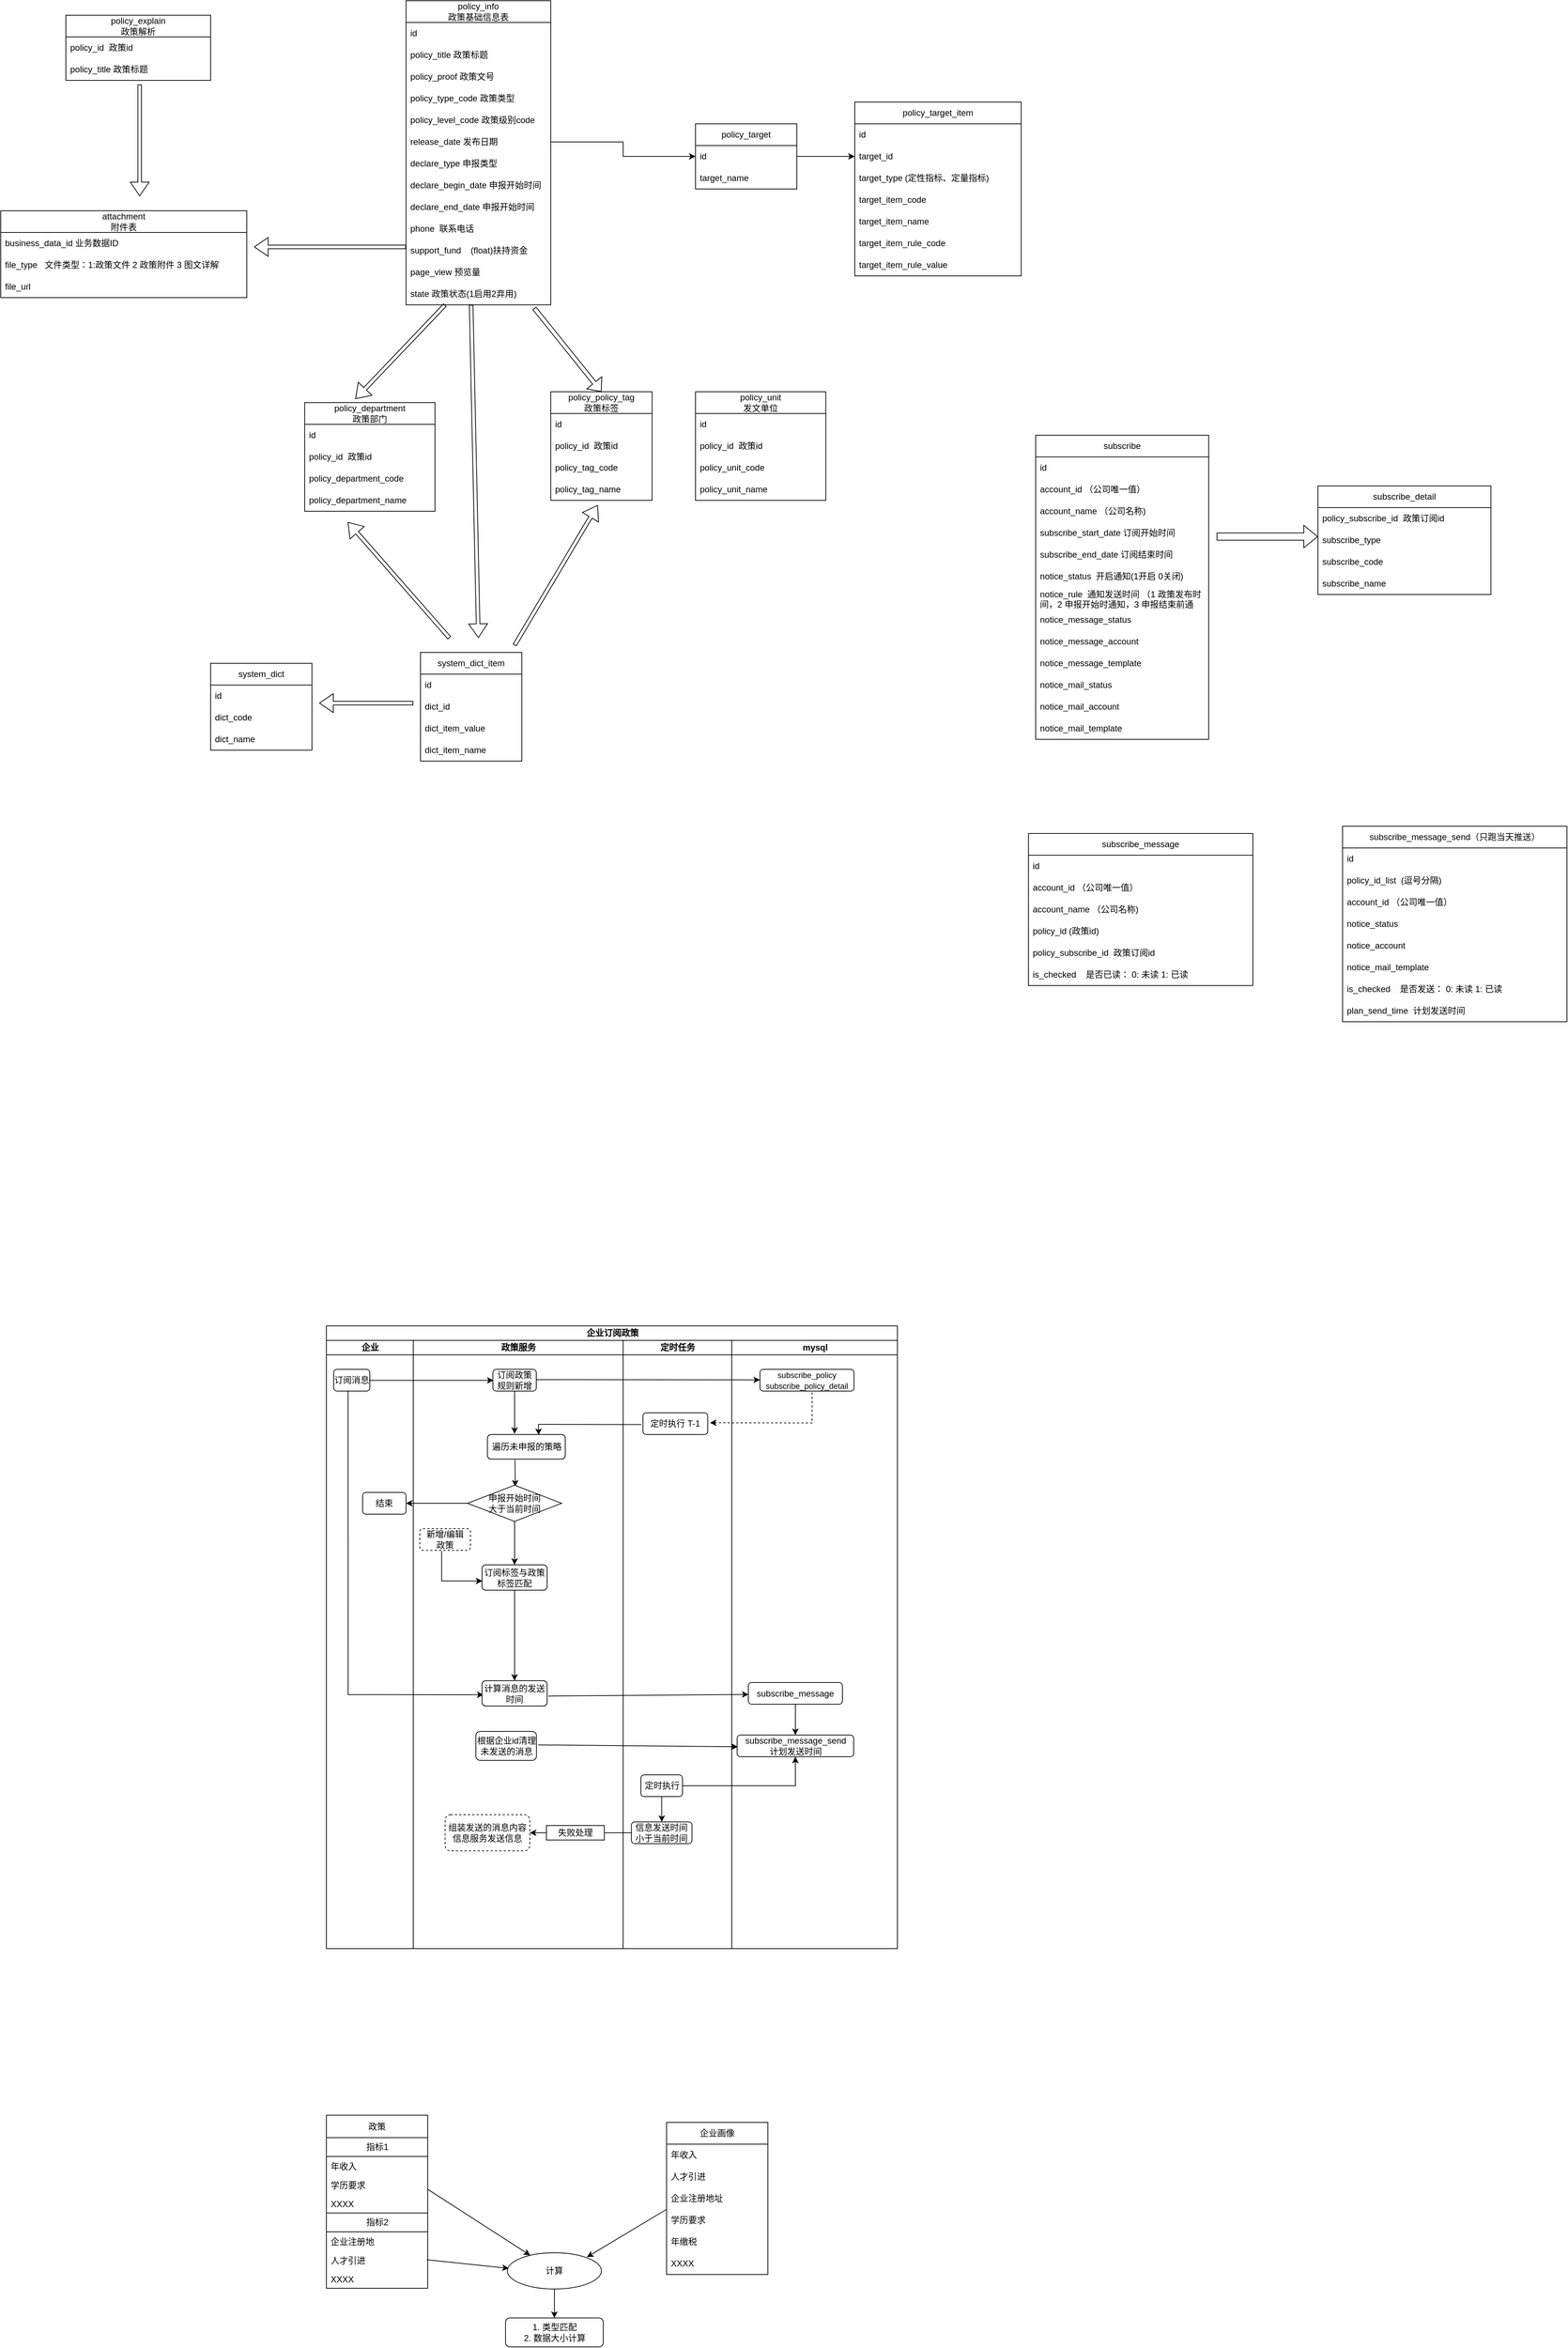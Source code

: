 <mxfile version="21.6.9" type="github">
  <diagram name="第 1 页" id="2xM9Q4XmKQ3uE5KLnZdW">
    <mxGraphModel dx="2224" dy="1910" grid="1" gridSize="10" guides="1" tooltips="1" connect="0" arrows="1" fold="1" page="1" pageScale="1" pageWidth="827" pageHeight="1169" math="0" shadow="0">
      <root>
        <mxCell id="0" />
        <mxCell id="1" parent="0" />
        <mxCell id="bisRe-8OawZfb11u8gYM-2" value="policy_info&lt;br&gt;政策基础信息表" style="swimlane;fontStyle=0;childLayout=stackLayout;horizontal=1;startSize=30;horizontalStack=0;resizeParent=1;resizeParentMax=0;resizeLast=0;collapsible=1;marginBottom=0;whiteSpace=wrap;html=1;" parent="1" vertex="1">
          <mxGeometry x="360" y="-120" width="200" height="420" as="geometry" />
        </mxCell>
        <mxCell id="bisRe-8OawZfb11u8gYM-3" value="id" style="text;strokeColor=none;fillColor=none;align=left;verticalAlign=middle;spacingLeft=4;spacingRight=4;overflow=hidden;points=[[0,0.5],[1,0.5]];portConstraint=eastwest;rotatable=0;whiteSpace=wrap;html=1;" parent="bisRe-8OawZfb11u8gYM-2" vertex="1">
          <mxGeometry y="30" width="200" height="30" as="geometry" />
        </mxCell>
        <mxCell id="bisRe-8OawZfb11u8gYM-4" value="policy_title&amp;nbsp;政策标题" style="text;strokeColor=none;fillColor=none;align=left;verticalAlign=middle;spacingLeft=4;spacingRight=4;overflow=hidden;points=[[0,0.5],[1,0.5]];portConstraint=eastwest;rotatable=0;whiteSpace=wrap;html=1;" parent="bisRe-8OawZfb11u8gYM-2" vertex="1">
          <mxGeometry y="60" width="200" height="30" as="geometry" />
        </mxCell>
        <mxCell id="bisRe-8OawZfb11u8gYM-5" value="policy_proof&amp;nbsp;政策文号" style="text;strokeColor=none;fillColor=none;align=left;verticalAlign=middle;spacingLeft=4;spacingRight=4;overflow=hidden;points=[[0,0.5],[1,0.5]];portConstraint=eastwest;rotatable=0;whiteSpace=wrap;html=1;" parent="bisRe-8OawZfb11u8gYM-2" vertex="1">
          <mxGeometry y="90" width="200" height="30" as="geometry" />
        </mxCell>
        <mxCell id="bisRe-8OawZfb11u8gYM-113" value="policy_type_code 政策类型" style="text;strokeColor=none;fillColor=none;align=left;verticalAlign=middle;spacingLeft=4;spacingRight=4;overflow=hidden;points=[[0,0.5],[1,0.5]];portConstraint=eastwest;rotatable=0;whiteSpace=wrap;html=1;" parent="bisRe-8OawZfb11u8gYM-2" vertex="1">
          <mxGeometry y="120" width="200" height="30" as="geometry" />
        </mxCell>
        <mxCell id="bisRe-8OawZfb11u8gYM-114" value="policy_level_code 政策级别code" style="text;strokeColor=none;fillColor=none;align=left;verticalAlign=middle;spacingLeft=4;spacingRight=4;overflow=hidden;points=[[0,0.5],[1,0.5]];portConstraint=eastwest;rotatable=0;whiteSpace=wrap;html=1;" parent="bisRe-8OawZfb11u8gYM-2" vertex="1">
          <mxGeometry y="150" width="200" height="30" as="geometry" />
        </mxCell>
        <mxCell id="bisRe-8OawZfb11u8gYM-95" value="release_date 发布日期" style="text;strokeColor=none;fillColor=none;align=left;verticalAlign=middle;spacingLeft=4;spacingRight=4;overflow=hidden;points=[[0,0.5],[1,0.5]];portConstraint=eastwest;rotatable=0;whiteSpace=wrap;html=1;" parent="bisRe-8OawZfb11u8gYM-2" vertex="1">
          <mxGeometry y="180" width="200" height="30" as="geometry" />
        </mxCell>
        <mxCell id="bisRe-8OawZfb11u8gYM-100" value="declare_type&amp;nbsp;申报类型" style="text;strokeColor=none;fillColor=none;align=left;verticalAlign=middle;spacingLeft=4;spacingRight=4;overflow=hidden;points=[[0,0.5],[1,0.5]];portConstraint=eastwest;rotatable=0;whiteSpace=wrap;html=1;" parent="bisRe-8OawZfb11u8gYM-2" vertex="1">
          <mxGeometry y="210" width="200" height="30" as="geometry" />
        </mxCell>
        <mxCell id="bisRe-8OawZfb11u8gYM-98" value="declare_begin_date&amp;nbsp;申报开始时间" style="text;strokeColor=none;fillColor=none;align=left;verticalAlign=middle;spacingLeft=4;spacingRight=4;overflow=hidden;points=[[0,0.5],[1,0.5]];portConstraint=eastwest;rotatable=0;whiteSpace=wrap;html=1;" parent="bisRe-8OawZfb11u8gYM-2" vertex="1">
          <mxGeometry y="240" width="200" height="30" as="geometry" />
        </mxCell>
        <mxCell id="bisRe-8OawZfb11u8gYM-97" value="declare_end_date&amp;nbsp;申报开始时间" style="text;strokeColor=none;fillColor=none;align=left;verticalAlign=middle;spacingLeft=4;spacingRight=4;overflow=hidden;points=[[0,0.5],[1,0.5]];portConstraint=eastwest;rotatable=0;whiteSpace=wrap;html=1;" parent="bisRe-8OawZfb11u8gYM-2" vertex="1">
          <mxGeometry y="270" width="200" height="30" as="geometry" />
        </mxCell>
        <mxCell id="bisRe-8OawZfb11u8gYM-99" value="phone&amp;nbsp; 联系电话" style="text;strokeColor=none;fillColor=none;align=left;verticalAlign=middle;spacingLeft=4;spacingRight=4;overflow=hidden;points=[[0,0.5],[1,0.5]];portConstraint=eastwest;rotatable=0;whiteSpace=wrap;html=1;" parent="bisRe-8OawZfb11u8gYM-2" vertex="1">
          <mxGeometry y="300" width="200" height="30" as="geometry" />
        </mxCell>
        <mxCell id="bisRe-8OawZfb11u8gYM-101" value="support_fund&amp;nbsp; &amp;nbsp; (float)扶持资金" style="text;strokeColor=none;fillColor=none;align=left;verticalAlign=middle;spacingLeft=4;spacingRight=4;overflow=hidden;points=[[0,0.5],[1,0.5]];portConstraint=eastwest;rotatable=0;whiteSpace=wrap;html=1;" parent="bisRe-8OawZfb11u8gYM-2" vertex="1">
          <mxGeometry y="330" width="200" height="30" as="geometry" />
        </mxCell>
        <mxCell id="bisRe-8OawZfb11u8gYM-102" value="page_view 预览量" style="text;strokeColor=none;fillColor=none;align=left;verticalAlign=middle;spacingLeft=4;spacingRight=4;overflow=hidden;points=[[0,0.5],[1,0.5]];portConstraint=eastwest;rotatable=0;whiteSpace=wrap;html=1;" parent="bisRe-8OawZfb11u8gYM-2" vertex="1">
          <mxGeometry y="360" width="200" height="30" as="geometry" />
        </mxCell>
        <mxCell id="bisRe-8OawZfb11u8gYM-127" value="state 政策状态(1启用2弃用)" style="text;strokeColor=none;fillColor=none;align=left;verticalAlign=middle;spacingLeft=4;spacingRight=4;overflow=hidden;points=[[0,0.5],[1,0.5]];portConstraint=eastwest;rotatable=0;whiteSpace=wrap;html=1;" parent="bisRe-8OawZfb11u8gYM-2" vertex="1">
          <mxGeometry y="390" width="200" height="30" as="geometry" />
        </mxCell>
        <mxCell id="bisRe-8OawZfb11u8gYM-6" value="attachment&lt;br&gt;附件表" style="swimlane;fontStyle=0;childLayout=stackLayout;horizontal=1;startSize=30;horizontalStack=0;resizeParent=1;resizeParentMax=0;resizeLast=0;collapsible=1;marginBottom=0;whiteSpace=wrap;html=1;" parent="1" vertex="1">
          <mxGeometry x="-200" y="170" width="340" height="120" as="geometry" />
        </mxCell>
        <mxCell id="bisRe-8OawZfb11u8gYM-7" value="business_data_id 业务数据ID" style="text;strokeColor=none;fillColor=none;align=left;verticalAlign=middle;spacingLeft=4;spacingRight=4;overflow=hidden;points=[[0,0.5],[1,0.5]];portConstraint=eastwest;rotatable=0;whiteSpace=wrap;html=1;" parent="bisRe-8OawZfb11u8gYM-6" vertex="1">
          <mxGeometry y="30" width="340" height="30" as="geometry" />
        </mxCell>
        <mxCell id="bisRe-8OawZfb11u8gYM-8" value="file_type&amp;nbsp; &amp;nbsp;文件类型：1:政策文件 2 政策附件 3 图文详解" style="text;strokeColor=none;fillColor=none;align=left;verticalAlign=middle;spacingLeft=4;spacingRight=4;overflow=hidden;points=[[0,0.5],[1,0.5]];portConstraint=eastwest;rotatable=0;whiteSpace=wrap;html=1;" parent="bisRe-8OawZfb11u8gYM-6" vertex="1">
          <mxGeometry y="60" width="340" height="30" as="geometry" />
        </mxCell>
        <mxCell id="bisRe-8OawZfb11u8gYM-9" value="file_url" style="text;strokeColor=none;fillColor=none;align=left;verticalAlign=middle;spacingLeft=4;spacingRight=4;overflow=hidden;points=[[0,0.5],[1,0.5]];portConstraint=eastwest;rotatable=0;whiteSpace=wrap;html=1;" parent="bisRe-8OawZfb11u8gYM-6" vertex="1">
          <mxGeometry y="90" width="340" height="30" as="geometry" />
        </mxCell>
        <mxCell id="bisRe-8OawZfb11u8gYM-15" value="policy_policy_tag&lt;br&gt;政策标签" style="swimlane;fontStyle=0;childLayout=stackLayout;horizontal=1;startSize=30;horizontalStack=0;resizeParent=1;resizeParentMax=0;resizeLast=0;collapsible=1;marginBottom=0;whiteSpace=wrap;html=1;" parent="1" vertex="1">
          <mxGeometry x="560" y="420" width="140" height="150" as="geometry" />
        </mxCell>
        <mxCell id="bisRe-8OawZfb11u8gYM-16" value="id" style="text;strokeColor=none;fillColor=none;align=left;verticalAlign=middle;spacingLeft=4;spacingRight=4;overflow=hidden;points=[[0,0.5],[1,0.5]];portConstraint=eastwest;rotatable=0;whiteSpace=wrap;html=1;" parent="bisRe-8OawZfb11u8gYM-15" vertex="1">
          <mxGeometry y="30" width="140" height="30" as="geometry" />
        </mxCell>
        <mxCell id="bisRe-8OawZfb11u8gYM-17" value="policy_id&amp;nbsp; 政策id" style="text;strokeColor=none;fillColor=none;align=left;verticalAlign=middle;spacingLeft=4;spacingRight=4;overflow=hidden;points=[[0,0.5],[1,0.5]];portConstraint=eastwest;rotatable=0;whiteSpace=wrap;html=1;" parent="bisRe-8OawZfb11u8gYM-15" vertex="1">
          <mxGeometry y="60" width="140" height="30" as="geometry" />
        </mxCell>
        <mxCell id="bisRe-8OawZfb11u8gYM-18" value="policy_tag_code" style="text;strokeColor=none;fillColor=none;align=left;verticalAlign=middle;spacingLeft=4;spacingRight=4;overflow=hidden;points=[[0,0.5],[1,0.5]];portConstraint=eastwest;rotatable=0;whiteSpace=wrap;html=1;" parent="bisRe-8OawZfb11u8gYM-15" vertex="1">
          <mxGeometry y="90" width="140" height="30" as="geometry" />
        </mxCell>
        <mxCell id="bisRe-8OawZfb11u8gYM-19" value="policy_tag_name" style="text;strokeColor=none;fillColor=none;align=left;verticalAlign=middle;spacingLeft=4;spacingRight=4;overflow=hidden;points=[[0,0.5],[1,0.5]];portConstraint=eastwest;rotatable=0;whiteSpace=wrap;html=1;" parent="bisRe-8OawZfb11u8gYM-15" vertex="1">
          <mxGeometry y="120" width="140" height="30" as="geometry" />
        </mxCell>
        <mxCell id="bisRe-8OawZfb11u8gYM-25" value="policy_department&lt;br&gt;政策部门" style="swimlane;fontStyle=0;childLayout=stackLayout;horizontal=1;startSize=30;horizontalStack=0;resizeParent=1;resizeParentMax=0;resizeLast=0;collapsible=1;marginBottom=0;whiteSpace=wrap;html=1;" parent="1" vertex="1">
          <mxGeometry x="220" y="435" width="180" height="150" as="geometry" />
        </mxCell>
        <mxCell id="bisRe-8OawZfb11u8gYM-26" value="id" style="text;strokeColor=none;fillColor=none;align=left;verticalAlign=middle;spacingLeft=4;spacingRight=4;overflow=hidden;points=[[0,0.5],[1,0.5]];portConstraint=eastwest;rotatable=0;whiteSpace=wrap;html=1;" parent="bisRe-8OawZfb11u8gYM-25" vertex="1">
          <mxGeometry y="30" width="180" height="30" as="geometry" />
        </mxCell>
        <mxCell id="bisRe-8OawZfb11u8gYM-27" value="policy_id&amp;nbsp; 政策id" style="text;strokeColor=none;fillColor=none;align=left;verticalAlign=middle;spacingLeft=4;spacingRight=4;overflow=hidden;points=[[0,0.5],[1,0.5]];portConstraint=eastwest;rotatable=0;whiteSpace=wrap;html=1;" parent="bisRe-8OawZfb11u8gYM-25" vertex="1">
          <mxGeometry y="60" width="180" height="30" as="geometry" />
        </mxCell>
        <mxCell id="bisRe-8OawZfb11u8gYM-28" value="policy_department_code" style="text;strokeColor=none;fillColor=none;align=left;verticalAlign=middle;spacingLeft=4;spacingRight=4;overflow=hidden;points=[[0,0.5],[1,0.5]];portConstraint=eastwest;rotatable=0;whiteSpace=wrap;html=1;" parent="bisRe-8OawZfb11u8gYM-25" vertex="1">
          <mxGeometry y="90" width="180" height="30" as="geometry" />
        </mxCell>
        <mxCell id="bisRe-8OawZfb11u8gYM-29" value="policy_department_name" style="text;strokeColor=none;fillColor=none;align=left;verticalAlign=middle;spacingLeft=4;spacingRight=4;overflow=hidden;points=[[0,0.5],[1,0.5]];portConstraint=eastwest;rotatable=0;whiteSpace=wrap;html=1;" parent="bisRe-8OawZfb11u8gYM-25" vertex="1">
          <mxGeometry y="120" width="180" height="30" as="geometry" />
        </mxCell>
        <mxCell id="bisRe-8OawZfb11u8gYM-36" value="system_dict" style="swimlane;fontStyle=0;childLayout=stackLayout;horizontal=1;startSize=30;horizontalStack=0;resizeParent=1;resizeParentMax=0;resizeLast=0;collapsible=1;marginBottom=0;whiteSpace=wrap;html=1;" parent="1" vertex="1">
          <mxGeometry x="90" y="795" width="140" height="120" as="geometry" />
        </mxCell>
        <mxCell id="bisRe-8OawZfb11u8gYM-37" value="id" style="text;strokeColor=none;fillColor=none;align=left;verticalAlign=middle;spacingLeft=4;spacingRight=4;overflow=hidden;points=[[0,0.5],[1,0.5]];portConstraint=eastwest;rotatable=0;whiteSpace=wrap;html=1;" parent="bisRe-8OawZfb11u8gYM-36" vertex="1">
          <mxGeometry y="30" width="140" height="30" as="geometry" />
        </mxCell>
        <mxCell id="bisRe-8OawZfb11u8gYM-38" value="dict_code" style="text;strokeColor=none;fillColor=none;align=left;verticalAlign=middle;spacingLeft=4;spacingRight=4;overflow=hidden;points=[[0,0.5],[1,0.5]];portConstraint=eastwest;rotatable=0;whiteSpace=wrap;html=1;" parent="bisRe-8OawZfb11u8gYM-36" vertex="1">
          <mxGeometry y="60" width="140" height="30" as="geometry" />
        </mxCell>
        <mxCell id="bisRe-8OawZfb11u8gYM-39" value="dict_name" style="text;strokeColor=none;fillColor=none;align=left;verticalAlign=middle;spacingLeft=4;spacingRight=4;overflow=hidden;points=[[0,0.5],[1,0.5]];portConstraint=eastwest;rotatable=0;whiteSpace=wrap;html=1;" parent="bisRe-8OawZfb11u8gYM-36" vertex="1">
          <mxGeometry y="90" width="140" height="30" as="geometry" />
        </mxCell>
        <mxCell id="bisRe-8OawZfb11u8gYM-40" value="system_dict_item" style="swimlane;fontStyle=0;childLayout=stackLayout;horizontal=1;startSize=30;horizontalStack=0;resizeParent=1;resizeParentMax=0;resizeLast=0;collapsible=1;marginBottom=0;whiteSpace=wrap;html=1;" parent="1" vertex="1">
          <mxGeometry x="380" y="780" width="140" height="150" as="geometry" />
        </mxCell>
        <mxCell id="bisRe-8OawZfb11u8gYM-41" value="id" style="text;strokeColor=none;fillColor=none;align=left;verticalAlign=middle;spacingLeft=4;spacingRight=4;overflow=hidden;points=[[0,0.5],[1,0.5]];portConstraint=eastwest;rotatable=0;whiteSpace=wrap;html=1;" parent="bisRe-8OawZfb11u8gYM-40" vertex="1">
          <mxGeometry y="30" width="140" height="30" as="geometry" />
        </mxCell>
        <mxCell id="bisRe-8OawZfb11u8gYM-42" value="dict_id" style="text;strokeColor=none;fillColor=none;align=left;verticalAlign=middle;spacingLeft=4;spacingRight=4;overflow=hidden;points=[[0,0.5],[1,0.5]];portConstraint=eastwest;rotatable=0;whiteSpace=wrap;html=1;" parent="bisRe-8OawZfb11u8gYM-40" vertex="1">
          <mxGeometry y="60" width="140" height="30" as="geometry" />
        </mxCell>
        <mxCell id="bisRe-8OawZfb11u8gYM-43" value="dict_item_value" style="text;strokeColor=none;fillColor=none;align=left;verticalAlign=middle;spacingLeft=4;spacingRight=4;overflow=hidden;points=[[0,0.5],[1,0.5]];portConstraint=eastwest;rotatable=0;whiteSpace=wrap;html=1;" parent="bisRe-8OawZfb11u8gYM-40" vertex="1">
          <mxGeometry y="90" width="140" height="30" as="geometry" />
        </mxCell>
        <mxCell id="bisRe-8OawZfb11u8gYM-44" value="dict_item_name" style="text;strokeColor=none;fillColor=none;align=left;verticalAlign=middle;spacingLeft=4;spacingRight=4;overflow=hidden;points=[[0,0.5],[1,0.5]];portConstraint=eastwest;rotatable=0;whiteSpace=wrap;html=1;" parent="bisRe-8OawZfb11u8gYM-40" vertex="1">
          <mxGeometry y="120" width="140" height="30" as="geometry" />
        </mxCell>
        <mxCell id="bisRe-8OawZfb11u8gYM-61" value="" style="shape=flexArrow;endArrow=classic;html=1;rounded=0;width=5;" parent="1" edge="1">
          <mxGeometry width="50" height="50" relative="1" as="geometry">
            <mxPoint x="414" y="300" as="sourcePoint" />
            <mxPoint x="290" y="430" as="targetPoint" />
          </mxGeometry>
        </mxCell>
        <mxCell id="bisRe-8OawZfb11u8gYM-64" value="" style="shape=flexArrow;endArrow=classic;html=1;rounded=0;width=5.714;exitX=0.886;exitY=1.153;exitDx=0;exitDy=0;exitPerimeter=0;entryX=0.5;entryY=0;entryDx=0;entryDy=0;endSize=4.757;" parent="1" source="bisRe-8OawZfb11u8gYM-127" target="bisRe-8OawZfb11u8gYM-15" edge="1">
          <mxGeometry width="50" height="50" relative="1" as="geometry">
            <mxPoint x="530" y="280" as="sourcePoint" />
            <mxPoint x="860" y="430" as="targetPoint" />
          </mxGeometry>
        </mxCell>
        <mxCell id="bisRe-8OawZfb11u8gYM-65" value="" style="shape=flexArrow;endArrow=classic;html=1;rounded=0;width=5;entryX=0.463;entryY=1.218;entryDx=0;entryDy=0;entryPerimeter=0;" parent="1" target="bisRe-8OawZfb11u8gYM-19" edge="1">
          <mxGeometry width="50" height="50" relative="1" as="geometry">
            <mxPoint x="510" y="770" as="sourcePoint" />
            <mxPoint x="840" y="590" as="targetPoint" />
          </mxGeometry>
        </mxCell>
        <mxCell id="bisRe-8OawZfb11u8gYM-68" value="" style="shape=flexArrow;endArrow=classic;html=1;rounded=0;width=5;" parent="1" edge="1">
          <mxGeometry width="50" height="50" relative="1" as="geometry">
            <mxPoint x="420" y="760" as="sourcePoint" />
            <mxPoint x="279.5" y="600" as="targetPoint" />
          </mxGeometry>
        </mxCell>
        <mxCell id="bisRe-8OawZfb11u8gYM-74" value="policy_target" style="swimlane;fontStyle=0;childLayout=stackLayout;horizontal=1;startSize=30;horizontalStack=0;resizeParent=1;resizeParentMax=0;resizeLast=0;collapsible=1;marginBottom=0;whiteSpace=wrap;html=1;" parent="1" vertex="1">
          <mxGeometry x="760" y="50" width="140" height="90" as="geometry" />
        </mxCell>
        <mxCell id="bisRe-8OawZfb11u8gYM-75" value="id" style="text;strokeColor=none;fillColor=none;align=left;verticalAlign=middle;spacingLeft=4;spacingRight=4;overflow=hidden;points=[[0,0.5],[1,0.5]];portConstraint=eastwest;rotatable=0;whiteSpace=wrap;html=1;" parent="bisRe-8OawZfb11u8gYM-74" vertex="1">
          <mxGeometry y="30" width="140" height="30" as="geometry" />
        </mxCell>
        <mxCell id="bisRe-8OawZfb11u8gYM-76" value="target_name" style="text;strokeColor=none;fillColor=none;align=left;verticalAlign=middle;spacingLeft=4;spacingRight=4;overflow=hidden;points=[[0,0.5],[1,0.5]];portConstraint=eastwest;rotatable=0;whiteSpace=wrap;html=1;" parent="bisRe-8OawZfb11u8gYM-74" vertex="1">
          <mxGeometry y="60" width="140" height="30" as="geometry" />
        </mxCell>
        <mxCell id="bisRe-8OawZfb11u8gYM-78" value="policy_target_item" style="swimlane;fontStyle=0;childLayout=stackLayout;horizontal=1;startSize=30;horizontalStack=0;resizeParent=1;resizeParentMax=0;resizeLast=0;collapsible=1;marginBottom=0;whiteSpace=wrap;html=1;" parent="1" vertex="1">
          <mxGeometry x="980" y="20" width="230" height="240" as="geometry" />
        </mxCell>
        <mxCell id="bisRe-8OawZfb11u8gYM-79" value="id" style="text;strokeColor=none;fillColor=none;align=left;verticalAlign=middle;spacingLeft=4;spacingRight=4;overflow=hidden;points=[[0,0.5],[1,0.5]];portConstraint=eastwest;rotatable=0;whiteSpace=wrap;html=1;" parent="bisRe-8OawZfb11u8gYM-78" vertex="1">
          <mxGeometry y="30" width="230" height="30" as="geometry" />
        </mxCell>
        <mxCell id="bisRe-8OawZfb11u8gYM-80" value="target_id" style="text;strokeColor=none;fillColor=none;align=left;verticalAlign=middle;spacingLeft=4;spacingRight=4;overflow=hidden;points=[[0,0.5],[1,0.5]];portConstraint=eastwest;rotatable=0;whiteSpace=wrap;html=1;" parent="bisRe-8OawZfb11u8gYM-78" vertex="1">
          <mxGeometry y="60" width="230" height="30" as="geometry" />
        </mxCell>
        <mxCell id="bisRe-8OawZfb11u8gYM-86" value="target_type (定性指标、定量指标)" style="text;strokeColor=none;fillColor=none;align=left;verticalAlign=middle;spacingLeft=4;spacingRight=4;overflow=hidden;points=[[0,0.5],[1,0.5]];portConstraint=eastwest;rotatable=0;whiteSpace=wrap;html=1;" parent="bisRe-8OawZfb11u8gYM-78" vertex="1">
          <mxGeometry y="90" width="230" height="30" as="geometry" />
        </mxCell>
        <mxCell id="bisRe-8OawZfb11u8gYM-81" value="target_item_code" style="text;strokeColor=none;fillColor=none;align=left;verticalAlign=middle;spacingLeft=4;spacingRight=4;overflow=hidden;points=[[0,0.5],[1,0.5]];portConstraint=eastwest;rotatable=0;whiteSpace=wrap;html=1;" parent="bisRe-8OawZfb11u8gYM-78" vertex="1">
          <mxGeometry y="120" width="230" height="30" as="geometry" />
        </mxCell>
        <mxCell id="bisRe-8OawZfb11u8gYM-84" value="target_item_name" style="text;strokeColor=none;fillColor=none;align=left;verticalAlign=middle;spacingLeft=4;spacingRight=4;overflow=hidden;points=[[0,0.5],[1,0.5]];portConstraint=eastwest;rotatable=0;whiteSpace=wrap;html=1;" parent="bisRe-8OawZfb11u8gYM-78" vertex="1">
          <mxGeometry y="150" width="230" height="30" as="geometry" />
        </mxCell>
        <mxCell id="bisRe-8OawZfb11u8gYM-85" value="target_item_rule_code" style="text;strokeColor=none;fillColor=none;align=left;verticalAlign=middle;spacingLeft=4;spacingRight=4;overflow=hidden;points=[[0,0.5],[1,0.5]];portConstraint=eastwest;rotatable=0;whiteSpace=wrap;html=1;" parent="bisRe-8OawZfb11u8gYM-78" vertex="1">
          <mxGeometry y="180" width="230" height="30" as="geometry" />
        </mxCell>
        <mxCell id="bisRe-8OawZfb11u8gYM-87" value="target_item_rule_value" style="text;strokeColor=none;fillColor=none;align=left;verticalAlign=middle;spacingLeft=4;spacingRight=4;overflow=hidden;points=[[0,0.5],[1,0.5]];portConstraint=eastwest;rotatable=0;whiteSpace=wrap;html=1;" parent="bisRe-8OawZfb11u8gYM-78" vertex="1">
          <mxGeometry y="210" width="230" height="30" as="geometry" />
        </mxCell>
        <mxCell id="bisRe-8OawZfb11u8gYM-83" value="" style="shape=flexArrow;endArrow=classic;html=1;rounded=0;width=5;" parent="1" edge="1">
          <mxGeometry width="50" height="50" relative="1" as="geometry">
            <mxPoint x="360" y="220" as="sourcePoint" />
            <mxPoint x="150" y="220" as="targetPoint" />
          </mxGeometry>
        </mxCell>
        <mxCell id="bisRe-8OawZfb11u8gYM-88" value="subscribe" style="swimlane;fontStyle=0;childLayout=stackLayout;horizontal=1;startSize=30;horizontalStack=0;resizeParent=1;resizeParentMax=0;resizeLast=0;collapsible=1;marginBottom=0;whiteSpace=wrap;html=1;" parent="1" vertex="1">
          <mxGeometry x="1230" y="480" width="239" height="420" as="geometry" />
        </mxCell>
        <mxCell id="_FJIvnEvY_UykfFv3QYx-8" value="id" style="text;strokeColor=none;fillColor=none;align=left;verticalAlign=middle;spacingLeft=4;spacingRight=4;overflow=hidden;points=[[0,0.5],[1,0.5]];portConstraint=eastwest;rotatable=0;whiteSpace=wrap;html=1;" parent="bisRe-8OawZfb11u8gYM-88" vertex="1">
          <mxGeometry y="30" width="239" height="30" as="geometry" />
        </mxCell>
        <mxCell id="bisRe-8OawZfb11u8gYM-89" value="account_id （公司唯一值）" style="text;strokeColor=none;fillColor=none;align=left;verticalAlign=middle;spacingLeft=4;spacingRight=4;overflow=hidden;points=[[0,0.5],[1,0.5]];portConstraint=eastwest;rotatable=0;whiteSpace=wrap;html=1;" parent="bisRe-8OawZfb11u8gYM-88" vertex="1">
          <mxGeometry y="60" width="239" height="30" as="geometry" />
        </mxCell>
        <mxCell id="_FJIvnEvY_UykfFv3QYx-19" value="account_name （公司名称)" style="text;strokeColor=none;fillColor=none;align=left;verticalAlign=middle;spacingLeft=4;spacingRight=4;overflow=hidden;points=[[0,0.5],[1,0.5]];portConstraint=eastwest;rotatable=0;whiteSpace=wrap;html=1;" parent="bisRe-8OawZfb11u8gYM-88" vertex="1">
          <mxGeometry y="90" width="239" height="30" as="geometry" />
        </mxCell>
        <mxCell id="bisRe-8OawZfb11u8gYM-94" value="subscribe_start_date 订阅开始时间" style="text;strokeColor=none;fillColor=none;align=left;verticalAlign=middle;spacingLeft=4;spacingRight=4;overflow=hidden;points=[[0,0.5],[1,0.5]];portConstraint=eastwest;rotatable=0;whiteSpace=wrap;html=1;" parent="bisRe-8OawZfb11u8gYM-88" vertex="1">
          <mxGeometry y="120" width="239" height="30" as="geometry" />
        </mxCell>
        <mxCell id="bisRe-8OawZfb11u8gYM-93" value="subscribe_end_date 订阅结束时间" style="text;strokeColor=none;fillColor=none;align=left;verticalAlign=middle;spacingLeft=4;spacingRight=4;overflow=hidden;points=[[0,0.5],[1,0.5]];portConstraint=eastwest;rotatable=0;whiteSpace=wrap;html=1;" parent="bisRe-8OawZfb11u8gYM-88" vertex="1">
          <mxGeometry y="150" width="239" height="30" as="geometry" />
        </mxCell>
        <mxCell id="_FJIvnEvY_UykfFv3QYx-12" value="notice_status&amp;nbsp; 开启通知(1开启 0关闭)" style="text;strokeColor=none;fillColor=none;align=left;verticalAlign=middle;spacingLeft=4;spacingRight=4;overflow=hidden;points=[[0,0.5],[1,0.5]];portConstraint=eastwest;rotatable=0;whiteSpace=wrap;html=1;" parent="bisRe-8OawZfb11u8gYM-88" vertex="1">
          <mxGeometry y="180" width="239" height="30" as="geometry" />
        </mxCell>
        <mxCell id="_FJIvnEvY_UykfFv3QYx-11" value="notice_rule&amp;nbsp; 通知发送时间 （1 政策发布时间，2 申报开始时通知，3 申报结束前通知）" style="text;strokeColor=none;fillColor=none;align=left;verticalAlign=middle;spacingLeft=4;spacingRight=4;overflow=hidden;points=[[0,0.5],[1,0.5]];portConstraint=eastwest;rotatable=0;whiteSpace=wrap;html=1;" parent="bisRe-8OawZfb11u8gYM-88" vertex="1">
          <mxGeometry y="210" width="239" height="30" as="geometry" />
        </mxCell>
        <mxCell id="_FJIvnEvY_UykfFv3QYx-10" value="notice_message_status" style="text;strokeColor=none;fillColor=none;align=left;verticalAlign=middle;spacingLeft=4;spacingRight=4;overflow=hidden;points=[[0,0.5],[1,0.5]];portConstraint=eastwest;rotatable=0;whiteSpace=wrap;html=1;" parent="bisRe-8OawZfb11u8gYM-88" vertex="1">
          <mxGeometry y="240" width="239" height="30" as="geometry" />
        </mxCell>
        <mxCell id="_FJIvnEvY_UykfFv3QYx-13" value="notice_message_account" style="text;strokeColor=none;fillColor=none;align=left;verticalAlign=middle;spacingLeft=4;spacingRight=4;overflow=hidden;points=[[0,0.5],[1,0.5]];portConstraint=eastwest;rotatable=0;whiteSpace=wrap;html=1;" parent="bisRe-8OawZfb11u8gYM-88" vertex="1">
          <mxGeometry y="270" width="239" height="30" as="geometry" />
        </mxCell>
        <mxCell id="_FJIvnEvY_UykfFv3QYx-16" value="notice_message_template" style="text;strokeColor=none;fillColor=none;align=left;verticalAlign=middle;spacingLeft=4;spacingRight=4;overflow=hidden;points=[[0,0.5],[1,0.5]];portConstraint=eastwest;rotatable=0;whiteSpace=wrap;html=1;" parent="bisRe-8OawZfb11u8gYM-88" vertex="1">
          <mxGeometry y="300" width="239" height="30" as="geometry" />
        </mxCell>
        <mxCell id="_FJIvnEvY_UykfFv3QYx-15" value="notice_mail_status" style="text;strokeColor=none;fillColor=none;align=left;verticalAlign=middle;spacingLeft=4;spacingRight=4;overflow=hidden;points=[[0,0.5],[1,0.5]];portConstraint=eastwest;rotatable=0;whiteSpace=wrap;html=1;" parent="bisRe-8OawZfb11u8gYM-88" vertex="1">
          <mxGeometry y="330" width="239" height="30" as="geometry" />
        </mxCell>
        <mxCell id="_FJIvnEvY_UykfFv3QYx-14" value="notice_mail_account" style="text;strokeColor=none;fillColor=none;align=left;verticalAlign=middle;spacingLeft=4;spacingRight=4;overflow=hidden;points=[[0,0.5],[1,0.5]];portConstraint=eastwest;rotatable=0;whiteSpace=wrap;html=1;" parent="bisRe-8OawZfb11u8gYM-88" vertex="1">
          <mxGeometry y="360" width="239" height="30" as="geometry" />
        </mxCell>
        <mxCell id="_FJIvnEvY_UykfFv3QYx-17" value="notice_mail_template" style="text;strokeColor=none;fillColor=none;align=left;verticalAlign=middle;spacingLeft=4;spacingRight=4;overflow=hidden;points=[[0,0.5],[1,0.5]];portConstraint=eastwest;rotatable=0;whiteSpace=wrap;html=1;" parent="bisRe-8OawZfb11u8gYM-88" vertex="1">
          <mxGeometry y="390" width="239" height="30" as="geometry" />
        </mxCell>
        <mxCell id="bisRe-8OawZfb11u8gYM-103" style="edgeStyle=orthogonalEdgeStyle;rounded=0;orthogonalLoop=1;jettySize=auto;html=1;exitX=1;exitY=0.5;exitDx=0;exitDy=0;" parent="1" source="bisRe-8OawZfb11u8gYM-95" target="bisRe-8OawZfb11u8gYM-75" edge="1">
          <mxGeometry relative="1" as="geometry" />
        </mxCell>
        <mxCell id="bisRe-8OawZfb11u8gYM-104" style="edgeStyle=orthogonalEdgeStyle;rounded=0;orthogonalLoop=1;jettySize=auto;html=1;exitX=1;exitY=0.5;exitDx=0;exitDy=0;entryX=0;entryY=0.5;entryDx=0;entryDy=0;" parent="1" source="bisRe-8OawZfb11u8gYM-75" target="bisRe-8OawZfb11u8gYM-80" edge="1">
          <mxGeometry relative="1" as="geometry" />
        </mxCell>
        <mxCell id="bisRe-8OawZfb11u8gYM-105" value="subscribe_detail" style="swimlane;fontStyle=0;childLayout=stackLayout;horizontal=1;startSize=30;horizontalStack=0;resizeParent=1;resizeParentMax=0;resizeLast=0;collapsible=1;marginBottom=0;whiteSpace=wrap;html=1;" parent="1" vertex="1">
          <mxGeometry x="1620" y="550" width="239" height="150" as="geometry" />
        </mxCell>
        <mxCell id="bisRe-8OawZfb11u8gYM-107" value="policy_subscribe_id&amp;nbsp; 政策订阅id" style="text;strokeColor=none;fillColor=none;align=left;verticalAlign=middle;spacingLeft=4;spacingRight=4;overflow=hidden;points=[[0,0.5],[1,0.5]];portConstraint=eastwest;rotatable=0;whiteSpace=wrap;html=1;" parent="bisRe-8OawZfb11u8gYM-105" vertex="1">
          <mxGeometry y="30" width="239" height="30" as="geometry" />
        </mxCell>
        <mxCell id="bisRe-8OawZfb11u8gYM-111" value="subscribe_type" style="text;strokeColor=none;fillColor=none;align=left;verticalAlign=middle;spacingLeft=4;spacingRight=4;overflow=hidden;points=[[0,0.5],[1,0.5]];portConstraint=eastwest;rotatable=0;whiteSpace=wrap;html=1;" parent="bisRe-8OawZfb11u8gYM-105" vertex="1">
          <mxGeometry y="60" width="239" height="30" as="geometry" />
        </mxCell>
        <mxCell id="bisRe-8OawZfb11u8gYM-112" value="subscribe_code" style="text;strokeColor=none;fillColor=none;align=left;verticalAlign=middle;spacingLeft=4;spacingRight=4;overflow=hidden;points=[[0,0.5],[1,0.5]];portConstraint=eastwest;rotatable=0;whiteSpace=wrap;html=1;" parent="bisRe-8OawZfb11u8gYM-105" vertex="1">
          <mxGeometry y="90" width="239" height="30" as="geometry" />
        </mxCell>
        <mxCell id="_FJIvnEvY_UykfFv3QYx-9" value="subscribe_name" style="text;strokeColor=none;fillColor=none;align=left;verticalAlign=middle;spacingLeft=4;spacingRight=4;overflow=hidden;points=[[0,0.5],[1,0.5]];portConstraint=eastwest;rotatable=0;whiteSpace=wrap;html=1;" parent="bisRe-8OawZfb11u8gYM-105" vertex="1">
          <mxGeometry y="120" width="239" height="30" as="geometry" />
        </mxCell>
        <mxCell id="bisRe-8OawZfb11u8gYM-115" value="" style="shape=flexArrow;endArrow=classic;html=1;rounded=0;width=5;" parent="1" edge="1">
          <mxGeometry width="50" height="50" relative="1" as="geometry">
            <mxPoint x="450" y="300" as="sourcePoint" />
            <mxPoint x="460" y="760" as="targetPoint" />
          </mxGeometry>
        </mxCell>
        <mxCell id="bisRe-8OawZfb11u8gYM-116" value="" style="shape=flexArrow;endArrow=classic;html=1;rounded=0;width=5;" parent="1" edge="1">
          <mxGeometry width="50" height="50" relative="1" as="geometry">
            <mxPoint x="370" y="850" as="sourcePoint" />
            <mxPoint x="240" y="850" as="targetPoint" />
          </mxGeometry>
        </mxCell>
        <mxCell id="bisRe-8OawZfb11u8gYM-117" value="policy_explain&lt;br&gt;政策解析" style="swimlane;fontStyle=0;childLayout=stackLayout;horizontal=1;startSize=30;horizontalStack=0;resizeParent=1;resizeParentMax=0;resizeLast=0;collapsible=1;marginBottom=0;whiteSpace=wrap;html=1;" parent="1" vertex="1">
          <mxGeometry x="-110" y="-100" width="200" height="90" as="geometry" />
        </mxCell>
        <mxCell id="bisRe-8OawZfb11u8gYM-118" value="policy_id&amp;nbsp; 政策id" style="text;strokeColor=none;fillColor=none;align=left;verticalAlign=middle;spacingLeft=4;spacingRight=4;overflow=hidden;points=[[0,0.5],[1,0.5]];portConstraint=eastwest;rotatable=0;whiteSpace=wrap;html=1;" parent="bisRe-8OawZfb11u8gYM-117" vertex="1">
          <mxGeometry y="30" width="200" height="30" as="geometry" />
        </mxCell>
        <mxCell id="bisRe-8OawZfb11u8gYM-119" value="policy_title&amp;nbsp;政策标题" style="text;strokeColor=none;fillColor=none;align=left;verticalAlign=middle;spacingLeft=4;spacingRight=4;overflow=hidden;points=[[0,0.5],[1,0.5]];portConstraint=eastwest;rotatable=0;whiteSpace=wrap;html=1;" parent="bisRe-8OawZfb11u8gYM-117" vertex="1">
          <mxGeometry y="60" width="200" height="30" as="geometry" />
        </mxCell>
        <mxCell id="bisRe-8OawZfb11u8gYM-121" value="" style="shape=flexArrow;endArrow=classic;html=1;rounded=0;width=5;exitX=0.51;exitY=1.187;exitDx=0;exitDy=0;exitPerimeter=0;" parent="1" source="bisRe-8OawZfb11u8gYM-119" edge="1">
          <mxGeometry width="50" height="50" relative="1" as="geometry">
            <mxPoint x="370" y="230" as="sourcePoint" />
            <mxPoint x="-8" y="150" as="targetPoint" />
          </mxGeometry>
        </mxCell>
        <mxCell id="bisRe-8OawZfb11u8gYM-122" value="policy_unit&lt;br&gt;发文单位" style="swimlane;fontStyle=0;childLayout=stackLayout;horizontal=1;startSize=30;horizontalStack=0;resizeParent=1;resizeParentMax=0;resizeLast=0;collapsible=1;marginBottom=0;whiteSpace=wrap;html=1;" parent="1" vertex="1">
          <mxGeometry x="760" y="420" width="180" height="150" as="geometry" />
        </mxCell>
        <mxCell id="bisRe-8OawZfb11u8gYM-123" value="id" style="text;strokeColor=none;fillColor=none;align=left;verticalAlign=middle;spacingLeft=4;spacingRight=4;overflow=hidden;points=[[0,0.5],[1,0.5]];portConstraint=eastwest;rotatable=0;whiteSpace=wrap;html=1;" parent="bisRe-8OawZfb11u8gYM-122" vertex="1">
          <mxGeometry y="30" width="180" height="30" as="geometry" />
        </mxCell>
        <mxCell id="bisRe-8OawZfb11u8gYM-124" value="policy_id&amp;nbsp; 政策id" style="text;strokeColor=none;fillColor=none;align=left;verticalAlign=middle;spacingLeft=4;spacingRight=4;overflow=hidden;points=[[0,0.5],[1,0.5]];portConstraint=eastwest;rotatable=0;whiteSpace=wrap;html=1;" parent="bisRe-8OawZfb11u8gYM-122" vertex="1">
          <mxGeometry y="60" width="180" height="30" as="geometry" />
        </mxCell>
        <mxCell id="bisRe-8OawZfb11u8gYM-125" value="policy_unit_code" style="text;strokeColor=none;fillColor=none;align=left;verticalAlign=middle;spacingLeft=4;spacingRight=4;overflow=hidden;points=[[0,0.5],[1,0.5]];portConstraint=eastwest;rotatable=0;whiteSpace=wrap;html=1;" parent="bisRe-8OawZfb11u8gYM-122" vertex="1">
          <mxGeometry y="90" width="180" height="30" as="geometry" />
        </mxCell>
        <mxCell id="bisRe-8OawZfb11u8gYM-126" value="policy_unit_name" style="text;strokeColor=none;fillColor=none;align=left;verticalAlign=middle;spacingLeft=4;spacingRight=4;overflow=hidden;points=[[0,0.5],[1,0.5]];portConstraint=eastwest;rotatable=0;whiteSpace=wrap;html=1;" parent="bisRe-8OawZfb11u8gYM-122" vertex="1">
          <mxGeometry y="120" width="180" height="30" as="geometry" />
        </mxCell>
        <mxCell id="_FJIvnEvY_UykfFv3QYx-1" value="subscribe_message" style="swimlane;fontStyle=0;childLayout=stackLayout;horizontal=1;startSize=30;horizontalStack=0;resizeParent=1;resizeParentMax=0;resizeLast=0;collapsible=1;marginBottom=0;whiteSpace=wrap;html=1;" parent="1" vertex="1">
          <mxGeometry x="1220" y="1030" width="310" height="210" as="geometry" />
        </mxCell>
        <mxCell id="_FJIvnEvY_UykfFv3QYx-20" value="id" style="text;strokeColor=none;fillColor=none;align=left;verticalAlign=middle;spacingLeft=4;spacingRight=4;overflow=hidden;points=[[0,0.5],[1,0.5]];portConstraint=eastwest;rotatable=0;whiteSpace=wrap;html=1;" parent="_FJIvnEvY_UykfFv3QYx-1" vertex="1">
          <mxGeometry y="30" width="310" height="30" as="geometry" />
        </mxCell>
        <mxCell id="_FJIvnEvY_UykfFv3QYx-2" value="account_id （公司唯一值）" style="text;strokeColor=none;fillColor=none;align=left;verticalAlign=middle;spacingLeft=4;spacingRight=4;overflow=hidden;points=[[0,0.5],[1,0.5]];portConstraint=eastwest;rotatable=0;whiteSpace=wrap;html=1;" parent="_FJIvnEvY_UykfFv3QYx-1" vertex="1">
          <mxGeometry y="60" width="310" height="30" as="geometry" />
        </mxCell>
        <mxCell id="_FJIvnEvY_UykfFv3QYx-3" value="account_name （公司名称)" style="text;strokeColor=none;fillColor=none;align=left;verticalAlign=middle;spacingLeft=4;spacingRight=4;overflow=hidden;points=[[0,0.5],[1,0.5]];portConstraint=eastwest;rotatable=0;whiteSpace=wrap;html=1;" parent="_FJIvnEvY_UykfFv3QYx-1" vertex="1">
          <mxGeometry y="90" width="310" height="30" as="geometry" />
        </mxCell>
        <mxCell id="_FJIvnEvY_UykfFv3QYx-29" value="policy_id (政策id)" style="text;strokeColor=none;fillColor=none;align=left;verticalAlign=middle;spacingLeft=4;spacingRight=4;overflow=hidden;points=[[0,0.5],[1,0.5]];portConstraint=eastwest;rotatable=0;whiteSpace=wrap;html=1;" parent="_FJIvnEvY_UykfFv3QYx-1" vertex="1">
          <mxGeometry y="120" width="310" height="30" as="geometry" />
        </mxCell>
        <mxCell id="_FJIvnEvY_UykfFv3QYx-6" value="policy_subscribe_id&amp;nbsp; 政策订阅id" style="text;strokeColor=none;fillColor=none;align=left;verticalAlign=middle;spacingLeft=4;spacingRight=4;overflow=hidden;points=[[0,0.5],[1,0.5]];portConstraint=eastwest;rotatable=0;whiteSpace=wrap;html=1;" parent="_FJIvnEvY_UykfFv3QYx-1" vertex="1">
          <mxGeometry y="150" width="310" height="30" as="geometry" />
        </mxCell>
        <mxCell id="_FJIvnEvY_UykfFv3QYx-36" value="is_checked&amp;nbsp; &amp;nbsp;&amp;nbsp;是否已读： 0: 未读 1: 已读" style="text;strokeColor=none;fillColor=none;align=left;verticalAlign=middle;spacingLeft=4;spacingRight=4;overflow=hidden;points=[[0,0.5],[1,0.5]];portConstraint=eastwest;rotatable=0;whiteSpace=wrap;html=1;" parent="_FJIvnEvY_UykfFv3QYx-1" vertex="1">
          <mxGeometry y="180" width="310" height="30" as="geometry" />
        </mxCell>
        <mxCell id="_FJIvnEvY_UykfFv3QYx-18" value="" style="shape=flexArrow;endArrow=classic;html=1;rounded=0;" parent="1" edge="1">
          <mxGeometry width="50" height="50" relative="1" as="geometry">
            <mxPoint x="1480" y="620" as="sourcePoint" />
            <mxPoint x="1620" y="620" as="targetPoint" />
          </mxGeometry>
        </mxCell>
        <mxCell id="_FJIvnEvY_UykfFv3QYx-30" value="subscribe_message_send（只跑当天推送）" style="swimlane;fontStyle=0;childLayout=stackLayout;horizontal=1;startSize=30;horizontalStack=0;resizeParent=1;resizeParentMax=0;resizeLast=0;collapsible=1;marginBottom=0;whiteSpace=wrap;html=1;" parent="1" vertex="1">
          <mxGeometry x="1654" y="1020" width="310" height="270" as="geometry" />
        </mxCell>
        <mxCell id="_FJIvnEvY_UykfFv3QYx-31" value="id" style="text;strokeColor=none;fillColor=none;align=left;verticalAlign=middle;spacingLeft=4;spacingRight=4;overflow=hidden;points=[[0,0.5],[1,0.5]];portConstraint=eastwest;rotatable=0;whiteSpace=wrap;html=1;" parent="_FJIvnEvY_UykfFv3QYx-30" vertex="1">
          <mxGeometry y="30" width="310" height="30" as="geometry" />
        </mxCell>
        <mxCell id="UyHdMAJt9d4iDrEaoFpb-38" value="policy_id_list&amp;nbsp; (逗号分隔)" style="text;strokeColor=none;fillColor=none;align=left;verticalAlign=middle;spacingLeft=4;spacingRight=4;overflow=hidden;points=[[0,0.5],[1,0.5]];portConstraint=eastwest;rotatable=0;whiteSpace=wrap;html=1;" parent="_FJIvnEvY_UykfFv3QYx-30" vertex="1">
          <mxGeometry y="60" width="310" height="30" as="geometry" />
        </mxCell>
        <mxCell id="UyHdMAJt9d4iDrEaoFpb-39" value="account_id （公司唯一值）" style="text;strokeColor=none;fillColor=none;align=left;verticalAlign=middle;spacingLeft=4;spacingRight=4;overflow=hidden;points=[[0,0.5],[1,0.5]];portConstraint=eastwest;rotatable=0;whiteSpace=wrap;html=1;" parent="_FJIvnEvY_UykfFv3QYx-30" vertex="1">
          <mxGeometry y="90" width="310" height="30" as="geometry" />
        </mxCell>
        <mxCell id="_FJIvnEvY_UykfFv3QYx-35" value="notice_status" style="text;strokeColor=none;fillColor=none;align=left;verticalAlign=middle;spacingLeft=4;spacingRight=4;overflow=hidden;points=[[0,0.5],[1,0.5]];portConstraint=eastwest;rotatable=0;whiteSpace=wrap;html=1;" parent="_FJIvnEvY_UykfFv3QYx-30" vertex="1">
          <mxGeometry y="120" width="310" height="30" as="geometry" />
        </mxCell>
        <mxCell id="_FJIvnEvY_UykfFv3QYx-34" value="notice_account" style="text;strokeColor=none;fillColor=none;align=left;verticalAlign=middle;spacingLeft=4;spacingRight=4;overflow=hidden;points=[[0,0.5],[1,0.5]];portConstraint=eastwest;rotatable=0;whiteSpace=wrap;html=1;" parent="_FJIvnEvY_UykfFv3QYx-30" vertex="1">
          <mxGeometry y="150" width="310" height="30" as="geometry" />
        </mxCell>
        <mxCell id="_FJIvnEvY_UykfFv3QYx-37" value="notice_mail_template" style="text;strokeColor=none;fillColor=none;align=left;verticalAlign=middle;spacingLeft=4;spacingRight=4;overflow=hidden;points=[[0,0.5],[1,0.5]];portConstraint=eastwest;rotatable=0;whiteSpace=wrap;html=1;" parent="_FJIvnEvY_UykfFv3QYx-30" vertex="1">
          <mxGeometry y="180" width="310" height="30" as="geometry" />
        </mxCell>
        <mxCell id="_FJIvnEvY_UykfFv3QYx-38" value="&lt;span style=&quot;color: rgb(0, 0, 0); font-family: Helvetica; font-size: 12px; font-style: normal; font-variant-ligatures: normal; font-variant-caps: normal; font-weight: 400; letter-spacing: normal; orphans: 2; text-align: left; text-indent: 0px; text-transform: none; widows: 2; word-spacing: 0px; -webkit-text-stroke-width: 0px; background-color: rgb(251, 251, 251); text-decoration-thickness: initial; text-decoration-style: initial; text-decoration-color: initial; float: none; display: inline !important;&quot;&gt;is_checked&amp;nbsp; &amp;nbsp;&amp;nbsp;是否发送： 0: 未读 1: 已读&lt;/span&gt;" style="text;strokeColor=none;fillColor=none;align=left;verticalAlign=middle;spacingLeft=4;spacingRight=4;overflow=hidden;points=[[0,0.5],[1,0.5]];portConstraint=eastwest;rotatable=0;whiteSpace=wrap;html=1;" parent="_FJIvnEvY_UykfFv3QYx-30" vertex="1">
          <mxGeometry y="210" width="310" height="30" as="geometry" />
        </mxCell>
        <mxCell id="_FJIvnEvY_UykfFv3QYx-39" value="plan_send_time&amp;nbsp; 计划发送时间" style="text;strokeColor=none;fillColor=none;align=left;verticalAlign=middle;spacingLeft=4;spacingRight=4;overflow=hidden;points=[[0,0.5],[1,0.5]];portConstraint=eastwest;rotatable=0;whiteSpace=wrap;html=1;" parent="_FJIvnEvY_UykfFv3QYx-30" vertex="1">
          <mxGeometry y="240" width="310" height="30" as="geometry" />
        </mxCell>
        <mxCell id="7U41KO869kOjIQt08ySt-1" value="企业订阅政策" style="swimlane;childLayout=stackLayout;resizeParent=1;resizeParentMax=0;startSize=20;html=1;" parent="1" vertex="1">
          <mxGeometry x="250.0" y="1710" width="789.0" height="860" as="geometry" />
        </mxCell>
        <mxCell id="7U41KO869kOjIQt08ySt-2" value="企业" style="swimlane;startSize=20;html=1;" parent="7U41KO869kOjIQt08ySt-1" vertex="1">
          <mxGeometry y="20" width="120" height="840" as="geometry" />
        </mxCell>
        <mxCell id="7U41KO869kOjIQt08ySt-9" value="订阅消息" style="rounded=1;whiteSpace=wrap;html=1;" parent="7U41KO869kOjIQt08ySt-2" vertex="1">
          <mxGeometry x="10" y="40" width="50" height="30" as="geometry" />
        </mxCell>
        <mxCell id="yNDDxkq5DlbXRZ4KLDkx-2" value="结束" style="rounded=1;whiteSpace=wrap;html=1;" vertex="1" parent="7U41KO869kOjIQt08ySt-2">
          <mxGeometry x="50.0" y="210" width="60" height="30" as="geometry" />
        </mxCell>
        <mxCell id="7U41KO869kOjIQt08ySt-53" value="" style="endArrow=classic;html=1;rounded=0;exitX=0.419;exitY=1.086;exitDx=0;exitDy=0;exitPerimeter=0;edgeStyle=orthogonalEdgeStyle;entryX=0.023;entryY=0.552;entryDx=0;entryDy=0;entryPerimeter=0;" parent="7U41KO869kOjIQt08ySt-2" edge="1" target="7U41KO869kOjIQt08ySt-44">
          <mxGeometry width="50" height="50" relative="1" as="geometry">
            <mxPoint x="29.95" y="70.0" as="sourcePoint" />
            <mxPoint x="170.0" y="489" as="targetPoint" />
            <Array as="points">
              <mxPoint x="30" y="489" />
            </Array>
          </mxGeometry>
        </mxCell>
        <mxCell id="7U41KO869kOjIQt08ySt-17" value="" style="endArrow=classic;html=1;rounded=0;exitX=0.978;exitY=0.507;exitDx=0;exitDy=0;exitPerimeter=0;entryX=0.016;entryY=0.507;entryDx=0;entryDy=0;entryPerimeter=0;" parent="7U41KO869kOjIQt08ySt-1" source="7U41KO869kOjIQt08ySt-9" target="7U41KO869kOjIQt08ySt-16" edge="1">
          <mxGeometry width="50" height="50" relative="1" as="geometry">
            <mxPoint x="220.0" y="95" as="sourcePoint" />
            <mxPoint x="270.0" y="45" as="targetPoint" />
          </mxGeometry>
        </mxCell>
        <mxCell id="7U41KO869kOjIQt08ySt-22" value="" style="endArrow=classic;html=1;rounded=0;exitX=1.002;exitY=0.476;exitDx=0;exitDy=0;exitPerimeter=0;entryX=0.001;entryY=0.486;entryDx=0;entryDy=0;entryPerimeter=0;" parent="7U41KO869kOjIQt08ySt-1" source="7U41KO869kOjIQt08ySt-16" target="7U41KO869kOjIQt08ySt-21" edge="1">
          <mxGeometry width="50" height="50" relative="1" as="geometry">
            <mxPoint x="89" y="84" as="sourcePoint" />
            <mxPoint x="163" y="84" as="targetPoint" />
          </mxGeometry>
        </mxCell>
        <mxCell id="7U41KO869kOjIQt08ySt-49" value="" style="edgeStyle=orthogonalEdgeStyle;rounded=0;orthogonalLoop=1;jettySize=auto;html=1;" parent="7U41KO869kOjIQt08ySt-1" source="7U41KO869kOjIQt08ySt-46" target="7U41KO869kOjIQt08ySt-42" edge="1">
          <mxGeometry relative="1" as="geometry" />
        </mxCell>
        <mxCell id="7U41KO869kOjIQt08ySt-38" value="" style="endArrow=classic;html=1;rounded=0;exitX=1.019;exitY=0.606;exitDx=0;exitDy=0;exitPerimeter=0;entryX=0.002;entryY=0.549;entryDx=0;entryDy=0;entryPerimeter=0;" parent="7U41KO869kOjIQt08ySt-1" source="7U41KO869kOjIQt08ySt-44" target="7U41KO869kOjIQt08ySt-30" edge="1">
          <mxGeometry width="50" height="50" relative="1" as="geometry">
            <mxPoint x="394.0" y="420" as="sourcePoint" />
            <mxPoint x="534.0" y="440" as="targetPoint" />
          </mxGeometry>
        </mxCell>
        <mxCell id="7U41KO869kOjIQt08ySt-40" value="" style="edgeStyle=orthogonalEdgeStyle;rounded=0;orthogonalLoop=1;jettySize=auto;html=1;" parent="7U41KO869kOjIQt08ySt-1" source="7U41KO869kOjIQt08ySt-39" target="7U41KO869kOjIQt08ySt-31" edge="1">
          <mxGeometry relative="1" as="geometry" />
        </mxCell>
        <mxCell id="7U41KO869kOjIQt08ySt-55" value="" style="endArrow=classic;html=1;rounded=0;entryX=0.006;entryY=0.54;entryDx=0;entryDy=0;entryPerimeter=0;exitX=1.028;exitY=0.466;exitDx=0;exitDy=0;exitPerimeter=0;" parent="7U41KO869kOjIQt08ySt-1" source="7U41KO869kOjIQt08ySt-52" target="7U41KO869kOjIQt08ySt-31" edge="1">
          <mxGeometry width="50" height="50" relative="1" as="geometry">
            <mxPoint x="344.0" y="710" as="sourcePoint" />
            <mxPoint x="394.0" y="660" as="targetPoint" />
          </mxGeometry>
        </mxCell>
        <mxCell id="7U41KO869kOjIQt08ySt-3" value="政策服务" style="swimlane;startSize=20;html=1;aspect=fixed;" parent="7U41KO869kOjIQt08ySt-1" vertex="1">
          <mxGeometry x="120" y="20" width="290.0" height="840" as="geometry" />
        </mxCell>
        <mxCell id="UyHdMAJt9d4iDrEaoFpb-79" value="" style="edgeStyle=orthogonalEdgeStyle;rounded=0;orthogonalLoop=1;jettySize=auto;html=1;entryX=0.349;entryY=-0.029;entryDx=0;entryDy=0;entryPerimeter=0;" parent="7U41KO869kOjIQt08ySt-3" source="7U41KO869kOjIQt08ySt-16" target="7U41KO869kOjIQt08ySt-23" edge="1">
          <mxGeometry relative="1" as="geometry" />
        </mxCell>
        <mxCell id="7U41KO869kOjIQt08ySt-16" value="订阅政策规则新增" style="rounded=1;whiteSpace=wrap;html=1;" parent="7U41KO869kOjIQt08ySt-3" vertex="1">
          <mxGeometry x="110" y="40" width="60" height="30" as="geometry" />
        </mxCell>
        <mxCell id="7U41KO869kOjIQt08ySt-34" value="" style="edgeStyle=orthogonalEdgeStyle;rounded=0;orthogonalLoop=1;jettySize=auto;html=1;exitX=0.354;exitY=1.029;exitDx=0;exitDy=0;exitPerimeter=0;entryX=0.507;entryY=0.039;entryDx=0;entryDy=0;entryPerimeter=0;" parent="7U41KO869kOjIQt08ySt-3" source="7U41KO869kOjIQt08ySt-23" target="yNDDxkq5DlbXRZ4KLDkx-1" edge="1">
          <mxGeometry relative="1" as="geometry" />
        </mxCell>
        <mxCell id="7U41KO869kOjIQt08ySt-23" value="遍历未申报的策略" style="rounded=1;whiteSpace=wrap;html=1;" parent="7U41KO869kOjIQt08ySt-3" vertex="1">
          <mxGeometry x="102.5" y="130" width="107.5" height="34" as="geometry" />
        </mxCell>
        <mxCell id="yNDDxkq5DlbXRZ4KLDkx-5" style="edgeStyle=orthogonalEdgeStyle;rounded=0;orthogonalLoop=1;jettySize=auto;html=1;entryX=0.006;entryY=0.636;entryDx=0;entryDy=0;entryPerimeter=0;exitX=0.432;exitY=1.026;exitDx=0;exitDy=0;exitPerimeter=0;" edge="1" parent="7U41KO869kOjIQt08ySt-3" source="7U41KO869kOjIQt08ySt-27" target="7U41KO869kOjIQt08ySt-33">
          <mxGeometry relative="1" as="geometry" />
        </mxCell>
        <mxCell id="7U41KO869kOjIQt08ySt-27" value="新增/编辑&lt;br&gt;政策" style="rounded=1;whiteSpace=wrap;html=1;dashed=1;" parent="7U41KO869kOjIQt08ySt-3" vertex="1">
          <mxGeometry x="9" y="260" width="70" height="30" as="geometry" />
        </mxCell>
        <mxCell id="7U41KO869kOjIQt08ySt-45" value="" style="edgeStyle=orthogonalEdgeStyle;rounded=0;orthogonalLoop=1;jettySize=auto;html=1;" parent="7U41KO869kOjIQt08ySt-3" source="7U41KO869kOjIQt08ySt-33" target="7U41KO869kOjIQt08ySt-44" edge="1">
          <mxGeometry relative="1" as="geometry" />
        </mxCell>
        <mxCell id="7U41KO869kOjIQt08ySt-33" value="订阅标签与政策标签匹配" style="rounded=1;whiteSpace=wrap;html=1;" parent="7U41KO869kOjIQt08ySt-3" vertex="1">
          <mxGeometry x="95" y="310" width="90" height="35" as="geometry" />
        </mxCell>
        <mxCell id="7U41KO869kOjIQt08ySt-42" value="组装发送的消息内容&lt;br&gt;信息服务发送信息" style="rounded=1;whiteSpace=wrap;html=1;dashed=1;" parent="7U41KO869kOjIQt08ySt-3" vertex="1">
          <mxGeometry x="44" y="655" width="117" height="50" as="geometry" />
        </mxCell>
        <mxCell id="7U41KO869kOjIQt08ySt-44" value="计算消息的发送时间" style="rounded=1;whiteSpace=wrap;html=1;" parent="7U41KO869kOjIQt08ySt-3" vertex="1">
          <mxGeometry x="95" y="470" width="90" height="35" as="geometry" />
        </mxCell>
        <mxCell id="7U41KO869kOjIQt08ySt-52" value="根据企业id清理未发送的消息" style="rounded=1;whiteSpace=wrap;html=1;" parent="7U41KO869kOjIQt08ySt-3" vertex="1">
          <mxGeometry x="86.5" y="540" width="83.75" height="40" as="geometry" />
        </mxCell>
        <mxCell id="UyHdMAJt9d4iDrEaoFpb-80" value="失败处理" style="rounded=0;whiteSpace=wrap;html=1;" parent="7U41KO869kOjIQt08ySt-3" vertex="1">
          <mxGeometry x="184.0" y="670" width="80" height="20" as="geometry" />
        </mxCell>
        <mxCell id="yNDDxkq5DlbXRZ4KLDkx-4" value="" style="edgeStyle=orthogonalEdgeStyle;rounded=0;orthogonalLoop=1;jettySize=auto;html=1;" edge="1" parent="7U41KO869kOjIQt08ySt-3" source="yNDDxkq5DlbXRZ4KLDkx-1" target="7U41KO869kOjIQt08ySt-33">
          <mxGeometry relative="1" as="geometry" />
        </mxCell>
        <mxCell id="yNDDxkq5DlbXRZ4KLDkx-1" value="申报开始时间&lt;br&gt;大于当前时间" style="rhombus;whiteSpace=wrap;html=1;" vertex="1" parent="7U41KO869kOjIQt08ySt-3">
          <mxGeometry x="75.0" y="200" width="130" height="50" as="geometry" />
        </mxCell>
        <mxCell id="7U41KO869kOjIQt08ySt-4" value="定时任务" style="swimlane;startSize=20;html=1;" parent="7U41KO869kOjIQt08ySt-1" vertex="1">
          <mxGeometry x="410.0" y="20" width="150" height="840" as="geometry" />
        </mxCell>
        <mxCell id="7U41KO869kOjIQt08ySt-48" value="" style="edgeStyle=orthogonalEdgeStyle;rounded=0;orthogonalLoop=1;jettySize=auto;html=1;" parent="7U41KO869kOjIQt08ySt-4" source="7U41KO869kOjIQt08ySt-39" target="7U41KO869kOjIQt08ySt-46" edge="1">
          <mxGeometry relative="1" as="geometry" />
        </mxCell>
        <mxCell id="7U41KO869kOjIQt08ySt-39" value="定时执行" style="rounded=1;whiteSpace=wrap;html=1;" parent="7U41KO869kOjIQt08ySt-4" vertex="1">
          <mxGeometry x="24.5" y="600" width="57.5" height="30" as="geometry" />
        </mxCell>
        <mxCell id="7U41KO869kOjIQt08ySt-46" value="信息发送时间小于当前时间" style="rounded=1;whiteSpace=wrap;html=1;" parent="7U41KO869kOjIQt08ySt-4" vertex="1">
          <mxGeometry x="11.38" y="665" width="83.75" height="30" as="geometry" />
        </mxCell>
        <mxCell id="UyHdMAJt9d4iDrEaoFpb-40" value="定时执行 T-1" style="rounded=1;whiteSpace=wrap;html=1;" parent="7U41KO869kOjIQt08ySt-4" vertex="1">
          <mxGeometry x="27.38" y="100" width="89.5" height="30" as="geometry" />
        </mxCell>
        <mxCell id="7U41KO869kOjIQt08ySt-26" value="" style="endArrow=classic;html=1;rounded=0;entryX=1.034;entryY=0.459;entryDx=0;entryDy=0;entryPerimeter=0;dashed=1;exitX=0.555;exitY=1.057;exitDx=0;exitDy=0;exitPerimeter=0;" parent="7U41KO869kOjIQt08ySt-1" source="7U41KO869kOjIQt08ySt-21" target="UyHdMAJt9d4iDrEaoFpb-40" edge="1">
          <mxGeometry width="50" height="50" relative="1" as="geometry">
            <mxPoint x="630.0" y="120" as="sourcePoint" />
            <mxPoint x="370.0" y="150" as="targetPoint" />
            <Array as="points">
              <mxPoint x="671.0" y="134" />
            </Array>
          </mxGeometry>
        </mxCell>
        <mxCell id="7U41KO869kOjIQt08ySt-6" value="mysql" style="swimlane;startSize=20;html=1;" parent="7U41KO869kOjIQt08ySt-1" vertex="1">
          <mxGeometry x="560.0" y="20" width="229" height="840" as="geometry" />
        </mxCell>
        <mxCell id="7U41KO869kOjIQt08ySt-21" value="&lt;font style=&quot;&quot;&gt;&lt;font style=&quot;font-size: 11px;&quot;&gt;subscribe_policy&lt;/font&gt;&lt;br style=&quot;font-size: 11px;&quot;&gt;&lt;span style=&quot;font-size: 11px;&quot;&gt;subscribe_policy_detail&lt;/span&gt;&lt;/font&gt;" style="rounded=1;whiteSpace=wrap;html=1;" parent="7U41KO869kOjIQt08ySt-6" vertex="1">
          <mxGeometry x="39" y="40" width="130" height="30" as="geometry" />
        </mxCell>
        <mxCell id="7U41KO869kOjIQt08ySt-32" value="" style="edgeStyle=orthogonalEdgeStyle;rounded=0;orthogonalLoop=1;jettySize=auto;html=1;" parent="7U41KO869kOjIQt08ySt-6" source="7U41KO869kOjIQt08ySt-30" target="7U41KO869kOjIQt08ySt-31" edge="1">
          <mxGeometry relative="1" as="geometry" />
        </mxCell>
        <mxCell id="7U41KO869kOjIQt08ySt-30" value="subscribe_message" style="rounded=1;whiteSpace=wrap;html=1;" parent="7U41KO869kOjIQt08ySt-6" vertex="1">
          <mxGeometry x="23" y="472.5" width="130" height="30" as="geometry" />
        </mxCell>
        <mxCell id="7U41KO869kOjIQt08ySt-31" value="subscribe_message_send&lt;br&gt;计划发送时间" style="rounded=1;whiteSpace=wrap;html=1;" parent="7U41KO869kOjIQt08ySt-6" vertex="1">
          <mxGeometry x="7.5" y="545" width="161" height="30" as="geometry" />
        </mxCell>
        <mxCell id="UyHdMAJt9d4iDrEaoFpb-41" value="" style="endArrow=classic;html=1;rounded=0;exitX=-0.024;exitY=0.543;exitDx=0;exitDy=0;exitPerimeter=0;entryX=0.658;entryY=0.019;entryDx=0;entryDy=0;entryPerimeter=0;" parent="7U41KO869kOjIQt08ySt-1" source="UyHdMAJt9d4iDrEaoFpb-40" target="7U41KO869kOjIQt08ySt-23" edge="1">
          <mxGeometry width="50" height="50" relative="1" as="geometry">
            <mxPoint x="480.0" y="330" as="sourcePoint" />
            <mxPoint x="260.0" y="160" as="targetPoint" />
            <Array as="points">
              <mxPoint x="293.0" y="136" />
            </Array>
          </mxGeometry>
        </mxCell>
        <mxCell id="yNDDxkq5DlbXRZ4KLDkx-3" value="" style="edgeStyle=orthogonalEdgeStyle;rounded=0;orthogonalLoop=1;jettySize=auto;html=1;" edge="1" parent="7U41KO869kOjIQt08ySt-1" source="yNDDxkq5DlbXRZ4KLDkx-1" target="yNDDxkq5DlbXRZ4KLDkx-2">
          <mxGeometry relative="1" as="geometry" />
        </mxCell>
        <mxCell id="UyHdMAJt9d4iDrEaoFpb-10" value="指标1" style="swimlane;fontStyle=0;childLayout=stackLayout;horizontal=1;startSize=26;fillColor=none;horizontalStack=0;resizeParent=1;resizeParentMax=0;resizeLast=0;collapsible=1;marginBottom=0;html=1;" parent="1" vertex="1">
          <mxGeometry x="250" y="2831" width="140" height="104" as="geometry" />
        </mxCell>
        <mxCell id="UyHdMAJt9d4iDrEaoFpb-11" value="年收入" style="text;strokeColor=none;fillColor=none;align=left;verticalAlign=top;spacingLeft=4;spacingRight=4;overflow=hidden;rotatable=0;points=[[0,0.5],[1,0.5]];portConstraint=eastwest;whiteSpace=wrap;html=1;" parent="UyHdMAJt9d4iDrEaoFpb-10" vertex="1">
          <mxGeometry y="26" width="140" height="26" as="geometry" />
        </mxCell>
        <mxCell id="UyHdMAJt9d4iDrEaoFpb-13" value="学历要求" style="text;strokeColor=none;fillColor=none;align=left;verticalAlign=top;spacingLeft=4;spacingRight=4;overflow=hidden;rotatable=0;points=[[0,0.5],[1,0.5]];portConstraint=eastwest;whiteSpace=wrap;html=1;" parent="UyHdMAJt9d4iDrEaoFpb-10" vertex="1">
          <mxGeometry y="52" width="140" height="26" as="geometry" />
        </mxCell>
        <mxCell id="UyHdMAJt9d4iDrEaoFpb-28" value="XXXX" style="text;strokeColor=none;fillColor=none;align=left;verticalAlign=top;spacingLeft=4;spacingRight=4;overflow=hidden;rotatable=0;points=[[0,0.5],[1,0.5]];portConstraint=eastwest;whiteSpace=wrap;html=1;" parent="UyHdMAJt9d4iDrEaoFpb-10" vertex="1">
          <mxGeometry y="78" width="140" height="26" as="geometry" />
        </mxCell>
        <mxCell id="UyHdMAJt9d4iDrEaoFpb-16" value="企业画像" style="swimlane;fontStyle=0;childLayout=stackLayout;horizontal=1;startSize=30;horizontalStack=0;resizeParent=1;resizeParentMax=0;resizeLast=0;collapsible=1;marginBottom=0;whiteSpace=wrap;html=1;" parent="1" vertex="1">
          <mxGeometry x="720" y="2810" width="140" height="210" as="geometry" />
        </mxCell>
        <mxCell id="UyHdMAJt9d4iDrEaoFpb-17" value="年收入" style="text;strokeColor=none;fillColor=none;align=left;verticalAlign=middle;spacingLeft=4;spacingRight=4;overflow=hidden;points=[[0,0.5],[1,0.5]];portConstraint=eastwest;rotatable=0;whiteSpace=wrap;html=1;" parent="UyHdMAJt9d4iDrEaoFpb-16" vertex="1">
          <mxGeometry y="30" width="140" height="30" as="geometry" />
        </mxCell>
        <mxCell id="UyHdMAJt9d4iDrEaoFpb-18" value="人才引进" style="text;strokeColor=none;fillColor=none;align=left;verticalAlign=middle;spacingLeft=4;spacingRight=4;overflow=hidden;points=[[0,0.5],[1,0.5]];portConstraint=eastwest;rotatable=0;whiteSpace=wrap;html=1;" parent="UyHdMAJt9d4iDrEaoFpb-16" vertex="1">
          <mxGeometry y="60" width="140" height="30" as="geometry" />
        </mxCell>
        <mxCell id="UyHdMAJt9d4iDrEaoFpb-19" value="企业注册地址" style="text;strokeColor=none;fillColor=none;align=left;verticalAlign=middle;spacingLeft=4;spacingRight=4;overflow=hidden;points=[[0,0.5],[1,0.5]];portConstraint=eastwest;rotatable=0;whiteSpace=wrap;html=1;" parent="UyHdMAJt9d4iDrEaoFpb-16" vertex="1">
          <mxGeometry y="90" width="140" height="30" as="geometry" />
        </mxCell>
        <mxCell id="UyHdMAJt9d4iDrEaoFpb-25" value="学历要求" style="text;strokeColor=none;fillColor=none;align=left;verticalAlign=middle;spacingLeft=4;spacingRight=4;overflow=hidden;points=[[0,0.5],[1,0.5]];portConstraint=eastwest;rotatable=0;whiteSpace=wrap;html=1;" parent="UyHdMAJt9d4iDrEaoFpb-16" vertex="1">
          <mxGeometry y="120" width="140" height="30" as="geometry" />
        </mxCell>
        <mxCell id="UyHdMAJt9d4iDrEaoFpb-26" value="年缴税" style="text;strokeColor=none;fillColor=none;align=left;verticalAlign=middle;spacingLeft=4;spacingRight=4;overflow=hidden;points=[[0,0.5],[1,0.5]];portConstraint=eastwest;rotatable=0;whiteSpace=wrap;html=1;" parent="UyHdMAJt9d4iDrEaoFpb-16" vertex="1">
          <mxGeometry y="150" width="140" height="30" as="geometry" />
        </mxCell>
        <mxCell id="UyHdMAJt9d4iDrEaoFpb-29" value="XXXX" style="text;strokeColor=none;fillColor=none;align=left;verticalAlign=middle;spacingLeft=4;spacingRight=4;overflow=hidden;points=[[0,0.5],[1,0.5]];portConstraint=eastwest;rotatable=0;whiteSpace=wrap;html=1;" parent="UyHdMAJt9d4iDrEaoFpb-16" vertex="1">
          <mxGeometry y="180" width="140" height="30" as="geometry" />
        </mxCell>
        <mxCell id="UyHdMAJt9d4iDrEaoFpb-20" value="政策" style="rounded=0;whiteSpace=wrap;html=1;" parent="1" vertex="1">
          <mxGeometry x="250" y="2800" width="140" height="31" as="geometry" />
        </mxCell>
        <mxCell id="UyHdMAJt9d4iDrEaoFpb-21" value="指标2" style="swimlane;fontStyle=0;childLayout=stackLayout;horizontal=1;startSize=26;fillColor=none;horizontalStack=0;resizeParent=1;resizeParentMax=0;resizeLast=0;collapsible=1;marginBottom=0;html=1;" parent="1" vertex="1">
          <mxGeometry x="250" y="2935" width="140" height="104" as="geometry" />
        </mxCell>
        <mxCell id="UyHdMAJt9d4iDrEaoFpb-22" value="企业注册地" style="text;strokeColor=none;fillColor=none;align=left;verticalAlign=top;spacingLeft=4;spacingRight=4;overflow=hidden;rotatable=0;points=[[0,0.5],[1,0.5]];portConstraint=eastwest;whiteSpace=wrap;html=1;" parent="UyHdMAJt9d4iDrEaoFpb-21" vertex="1">
          <mxGeometry y="26" width="140" height="26" as="geometry" />
        </mxCell>
        <mxCell id="UyHdMAJt9d4iDrEaoFpb-23" value="人才引进" style="text;strokeColor=none;fillColor=none;align=left;verticalAlign=top;spacingLeft=4;spacingRight=4;overflow=hidden;rotatable=0;points=[[0,0.5],[1,0.5]];portConstraint=eastwest;whiteSpace=wrap;html=1;" parent="UyHdMAJt9d4iDrEaoFpb-21" vertex="1">
          <mxGeometry y="52" width="140" height="26" as="geometry" />
        </mxCell>
        <mxCell id="UyHdMAJt9d4iDrEaoFpb-27" value="XXXX" style="text;strokeColor=none;fillColor=none;align=left;verticalAlign=top;spacingLeft=4;spacingRight=4;overflow=hidden;rotatable=0;points=[[0,0.5],[1,0.5]];portConstraint=eastwest;whiteSpace=wrap;html=1;" parent="UyHdMAJt9d4iDrEaoFpb-21" vertex="1">
          <mxGeometry y="78" width="140" height="26" as="geometry" />
        </mxCell>
        <mxCell id="UyHdMAJt9d4iDrEaoFpb-37" value="" style="edgeStyle=orthogonalEdgeStyle;rounded=0;orthogonalLoop=1;jettySize=auto;html=1;" parent="1" source="UyHdMAJt9d4iDrEaoFpb-30" target="UyHdMAJt9d4iDrEaoFpb-36" edge="1">
          <mxGeometry relative="1" as="geometry" />
        </mxCell>
        <mxCell id="UyHdMAJt9d4iDrEaoFpb-30" value="计算" style="ellipse;whiteSpace=wrap;html=1;" parent="1" vertex="1">
          <mxGeometry x="500" y="2990" width="130" height="50" as="geometry" />
        </mxCell>
        <mxCell id="UyHdMAJt9d4iDrEaoFpb-31" value="" style="endArrow=classic;html=1;rounded=0;exitX=0.997;exitY=0.733;exitDx=0;exitDy=0;exitPerimeter=0;" parent="1" source="UyHdMAJt9d4iDrEaoFpb-13" target="UyHdMAJt9d4iDrEaoFpb-30" edge="1">
          <mxGeometry width="50" height="50" relative="1" as="geometry">
            <mxPoint x="600" y="3000" as="sourcePoint" />
            <mxPoint x="650" y="2950" as="targetPoint" />
          </mxGeometry>
        </mxCell>
        <mxCell id="UyHdMAJt9d4iDrEaoFpb-34" value="" style="endArrow=classic;html=1;rounded=0;exitX=0.99;exitY=0.486;exitDx=0;exitDy=0;exitPerimeter=0;entryX=0.015;entryY=0.43;entryDx=0;entryDy=0;entryPerimeter=0;" parent="1" source="UyHdMAJt9d4iDrEaoFpb-23" target="UyHdMAJt9d4iDrEaoFpb-30" edge="1">
          <mxGeometry width="50" height="50" relative="1" as="geometry">
            <mxPoint x="600" y="3000" as="sourcePoint" />
            <mxPoint x="650" y="2950" as="targetPoint" />
          </mxGeometry>
        </mxCell>
        <mxCell id="UyHdMAJt9d4iDrEaoFpb-35" value="" style="endArrow=classic;html=1;rounded=0;exitX=0;exitY=0;exitDx=0;exitDy=0;exitPerimeter=0;" parent="1" source="UyHdMAJt9d4iDrEaoFpb-25" edge="1">
          <mxGeometry width="50" height="50" relative="1" as="geometry">
            <mxPoint x="650" y="2950" as="sourcePoint" />
            <mxPoint x="610" y="2996" as="targetPoint" />
          </mxGeometry>
        </mxCell>
        <mxCell id="UyHdMAJt9d4iDrEaoFpb-36" value="1. 类型匹配&lt;br&gt;2. 数据大小计算" style="rounded=1;whiteSpace=wrap;html=1;" parent="1" vertex="1">
          <mxGeometry x="497.5" y="3080" width="135" height="40" as="geometry" />
        </mxCell>
      </root>
    </mxGraphModel>
  </diagram>
</mxfile>

